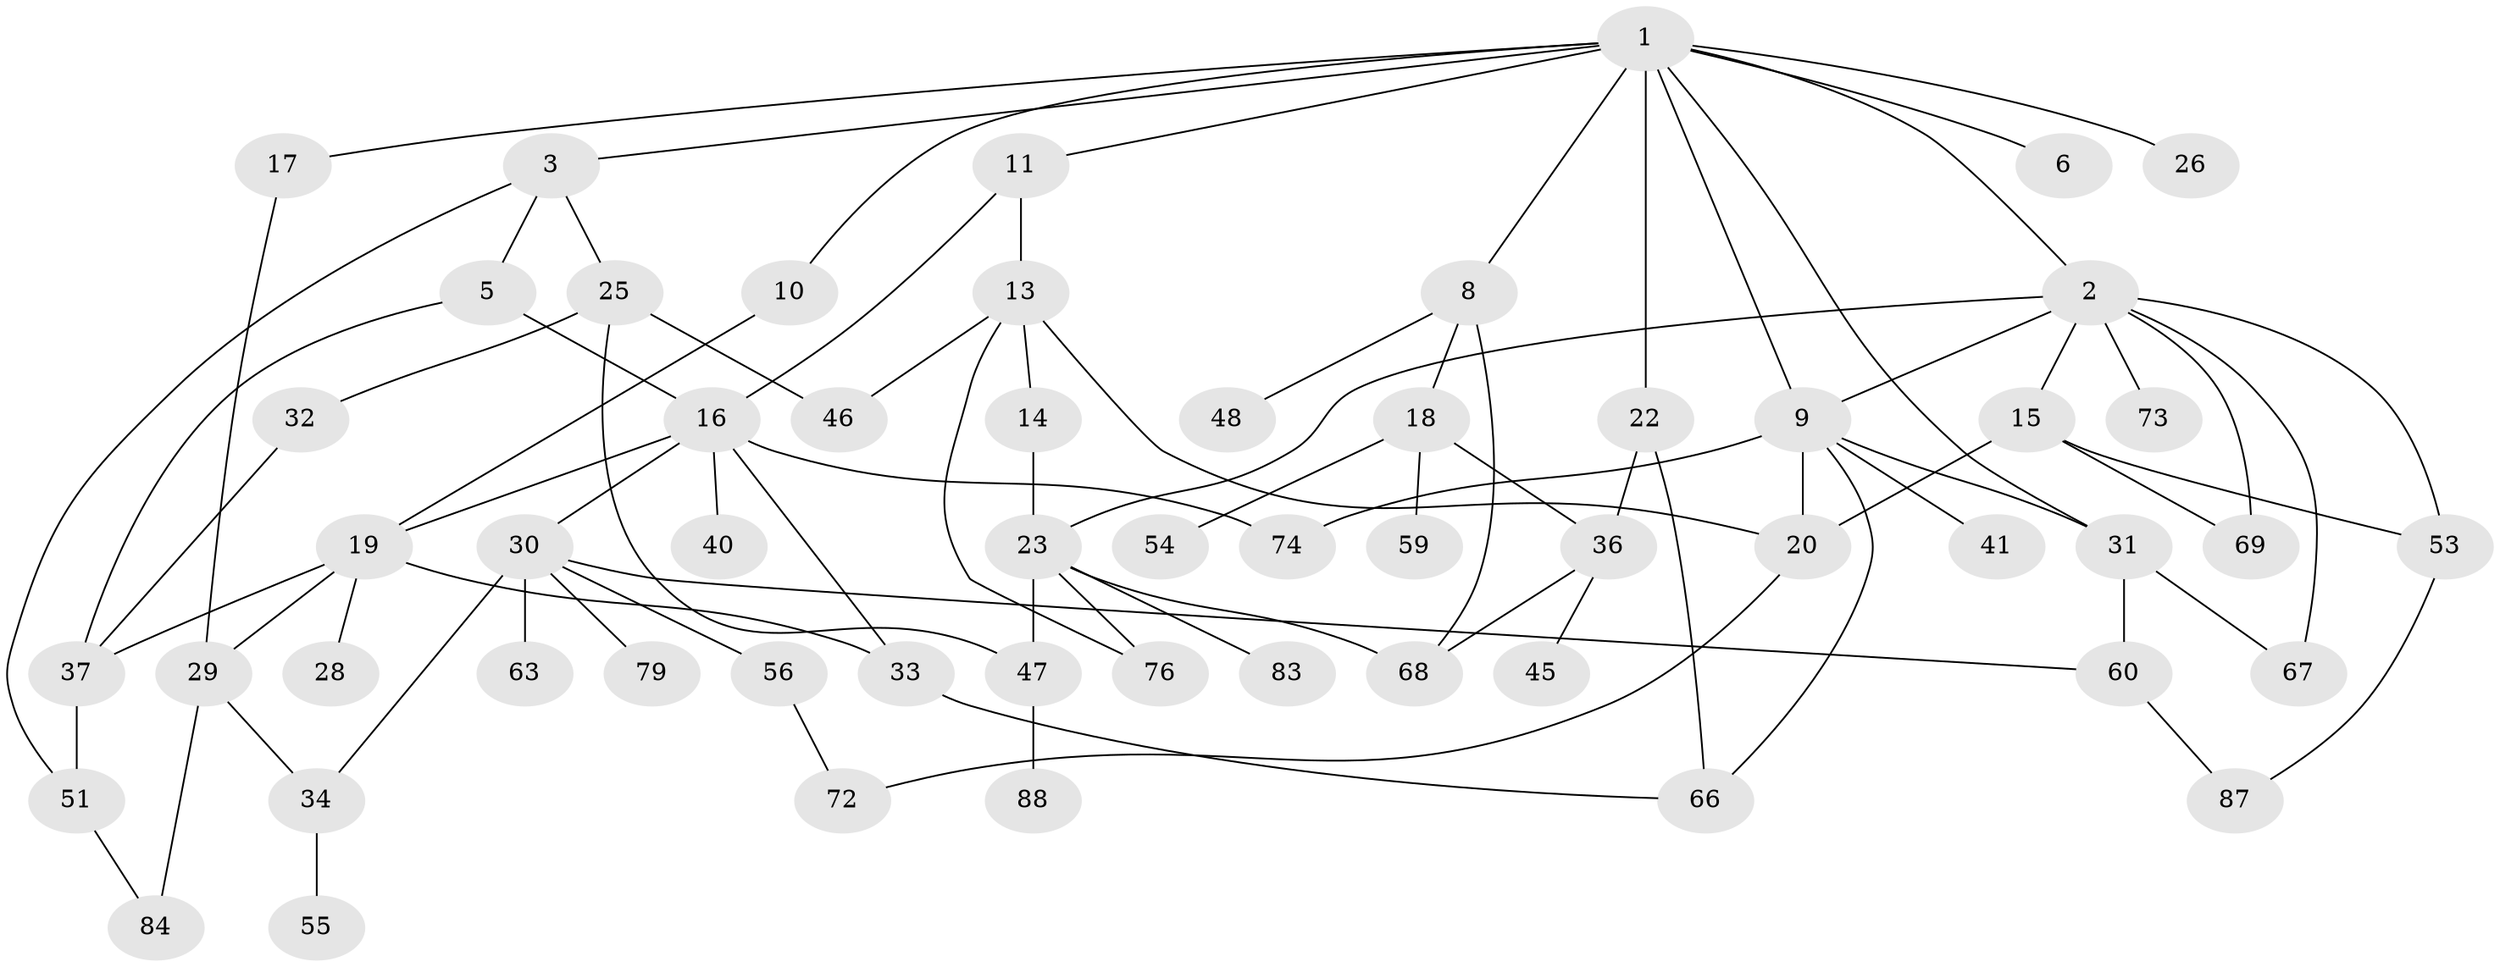 // Generated by graph-tools (version 1.1) at 2025/23/03/03/25 07:23:31]
// undirected, 57 vertices, 85 edges
graph export_dot {
graph [start="1"]
  node [color=gray90,style=filled];
  1 [super="+4"];
  2 [super="+7"];
  3;
  5;
  6;
  8 [super="+12"];
  9 [super="+38"];
  10;
  11;
  13 [super="+57"];
  14;
  15 [super="+50"];
  16 [super="+39"];
  17;
  18 [super="+24"];
  19 [super="+21"];
  20 [super="+65"];
  22 [super="+78"];
  23 [super="+27"];
  25 [super="+71"];
  26 [super="+49"];
  28 [super="+58"];
  29 [super="+43"];
  30 [super="+35"];
  31 [super="+82"];
  32;
  33 [super="+44"];
  34;
  36 [super="+64"];
  37 [super="+70"];
  40;
  41 [super="+42"];
  45;
  46 [super="+61"];
  47 [super="+52"];
  48;
  51 [super="+86"];
  53 [super="+62"];
  54;
  55 [super="+85"];
  56 [super="+77"];
  59;
  60 [super="+75"];
  63;
  66;
  67 [super="+81"];
  68;
  69 [super="+80"];
  72;
  73;
  74 [super="+89"];
  76;
  79;
  83;
  84 [super="+90"];
  87;
  88;
  1 -- 2;
  1 -- 3;
  1 -- 11;
  1 -- 22;
  1 -- 26;
  1 -- 17;
  1 -- 6;
  1 -- 8;
  1 -- 10;
  1 -- 31;
  1 -- 9;
  2 -- 9;
  2 -- 67;
  2 -- 73;
  2 -- 69;
  2 -- 15;
  2 -- 53;
  2 -- 23;
  3 -- 5;
  3 -- 25;
  3 -- 51;
  5 -- 37;
  5 -- 16;
  8 -- 18;
  8 -- 48;
  8 -- 68;
  9 -- 41;
  9 -- 66;
  9 -- 74;
  9 -- 20;
  9 -- 31;
  10 -- 19;
  11 -- 13;
  11 -- 16;
  13 -- 14;
  13 -- 46;
  13 -- 20;
  13 -- 76;
  14 -- 23;
  15 -- 20;
  15 -- 69;
  15 -- 53;
  16 -- 19;
  16 -- 30;
  16 -- 40;
  16 -- 74;
  16 -- 33;
  17 -- 29;
  18 -- 59;
  18 -- 36;
  18 -- 54;
  19 -- 28;
  19 -- 33;
  19 -- 29;
  19 -- 37;
  20 -- 72;
  22 -- 66;
  22 -- 36;
  23 -- 68;
  23 -- 83;
  23 -- 76;
  23 -- 47;
  25 -- 32;
  25 -- 47;
  25 -- 46;
  29 -- 34;
  29 -- 84;
  30 -- 63;
  30 -- 34;
  30 -- 56;
  30 -- 60;
  30 -- 79;
  31 -- 60;
  31 -- 67;
  32 -- 37;
  33 -- 66;
  34 -- 55 [weight=2];
  36 -- 45;
  36 -- 68;
  37 -- 51;
  47 -- 88;
  51 -- 84;
  53 -- 87;
  56 -- 72;
  60 -- 87;
}
